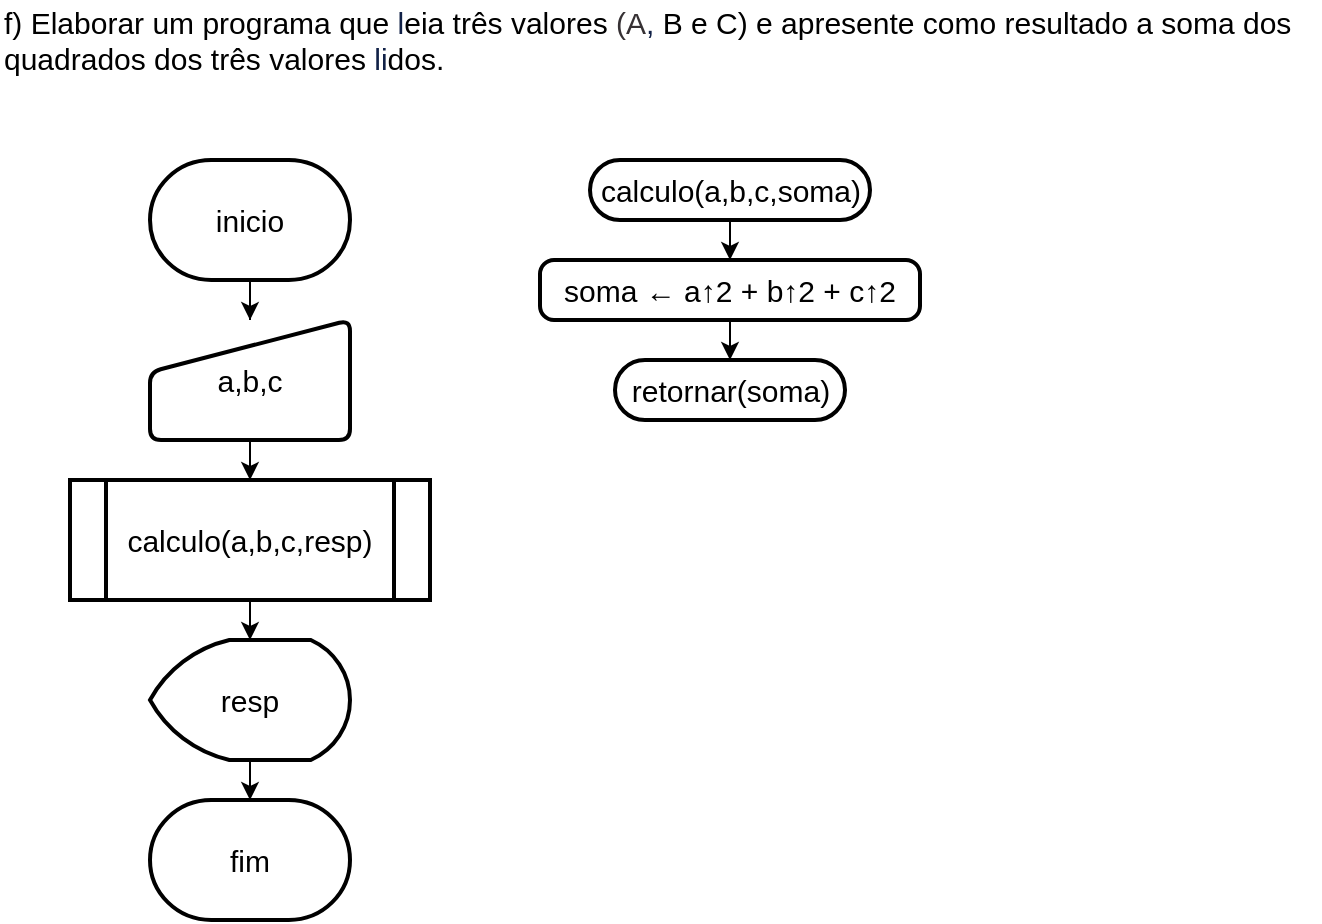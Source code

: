 <mxfile version="19.0.3" type="device"><diagram id="yplmGHDCkhHD8ycmo9DU" name="Página-1"><mxGraphModel dx="1422" dy="865" grid="1" gridSize="10" guides="1" tooltips="1" connect="1" arrows="1" fold="1" page="1" pageScale="1" pageWidth="827" pageHeight="1169" math="0" shadow="0"><root><mxCell id="0"/><mxCell id="1" parent="0"/><mxCell id="sFGBk2K3SArBI13enbfv-1" value="&lt;span class=&quot;fontstyle0&quot; style=&quot;font-size: 15px;&quot;&gt;f) Elaborar um programa que &lt;/span&gt;&lt;span style=&quot;color: rgb(17, 33, 71); font-size: 15px;&quot; class=&quot;fontstyle0&quot;&gt;l&lt;/span&gt;&lt;span class=&quot;fontstyle0&quot; style=&quot;font-size: 15px;&quot;&gt;eia três valores &lt;/span&gt;&lt;span style=&quot;color: rgb(54, 49, 52); font-size: 15px;&quot; class=&quot;fontstyle0&quot;&gt;(A&lt;/span&gt;&lt;span style=&quot;color: rgb(17, 33, 71); font-size: 15px;&quot; class=&quot;fontstyle0&quot;&gt;, &lt;/span&gt;&lt;span class=&quot;fontstyle0&quot; style=&quot;font-size: 15px;&quot;&gt;B e C) e apresente como resultado a soma dos&lt;br style=&quot;font-size: 15px;&quot;&gt;quadrados dos três valores &lt;/span&gt;&lt;span style=&quot;color: rgb(17, 33, 71); font-size: 15px;&quot; class=&quot;fontstyle0&quot;&gt;li&lt;/span&gt;&lt;span class=&quot;fontstyle0&quot; style=&quot;font-size: 15px;&quot;&gt;dos.&lt;/span&gt; " style="text;html=1;align=left;verticalAlign=middle;resizable=0;points=[];autosize=1;strokeColor=none;fillColor=none;fontSize=15;" parent="1" vertex="1"><mxGeometry width="660" height="40" as="geometry"/></mxCell><mxCell id="sFGBk2K3SArBI13enbfv-2" value="retornar(soma)" style="html=1;dashed=0;whitespace=wrap;shape=mxgraph.dfd.start;fontSize=15;strokeWidth=2;" parent="1" vertex="1"><mxGeometry x="307.5" y="180" width="115" height="30" as="geometry"/></mxCell><mxCell id="sFGBk2K3SArBI13enbfv-9" value="" style="edgeStyle=orthogonalEdgeStyle;rounded=0;orthogonalLoop=1;jettySize=auto;html=1;fontSize=15;" parent="1" source="sFGBk2K3SArBI13enbfv-3" target="sFGBk2K3SArBI13enbfv-8" edge="1"><mxGeometry relative="1" as="geometry"/></mxCell><mxCell id="sFGBk2K3SArBI13enbfv-3" value="calculo(a,b,c,soma)" style="html=1;dashed=0;whitespace=wrap;shape=mxgraph.dfd.start;fontSize=15;strokeWidth=2;" parent="1" vertex="1"><mxGeometry x="295" y="80" width="140" height="30" as="geometry"/></mxCell><mxCell id="sFGBk2K3SArBI13enbfv-15" value="" style="edgeStyle=orthogonalEdgeStyle;rounded=0;orthogonalLoop=1;jettySize=auto;html=1;fontSize=15;" parent="1" source="sFGBk2K3SArBI13enbfv-4" target="sFGBk2K3SArBI13enbfv-14" edge="1"><mxGeometry relative="1" as="geometry"/></mxCell><mxCell id="sFGBk2K3SArBI13enbfv-4" value="a,b,c" style="html=1;strokeWidth=2;shape=manualInput;whiteSpace=wrap;rounded=1;size=26;arcSize=11;fontSize=15;" parent="1" vertex="1"><mxGeometry x="75" y="160" width="100" height="60" as="geometry"/></mxCell><mxCell id="on5GT6nXgncpPEHd_nfC-2" value="" style="edgeStyle=orthogonalEdgeStyle;rounded=0;orthogonalLoop=1;jettySize=auto;html=1;" edge="1" parent="1" source="sFGBk2K3SArBI13enbfv-5" target="sFGBk2K3SArBI13enbfv-6"><mxGeometry relative="1" as="geometry"/></mxCell><mxCell id="sFGBk2K3SArBI13enbfv-5" value="resp" style="strokeWidth=2;html=1;shape=mxgraph.flowchart.display;whiteSpace=wrap;fontSize=15;" parent="1" vertex="1"><mxGeometry x="75" y="320" width="100" height="60" as="geometry"/></mxCell><mxCell id="sFGBk2K3SArBI13enbfv-6" value="fim" style="strokeWidth=2;html=1;shape=mxgraph.flowchart.terminator;whiteSpace=wrap;fontSize=15;" parent="1" vertex="1"><mxGeometry x="75" y="400" width="100" height="60" as="geometry"/></mxCell><mxCell id="sFGBk2K3SArBI13enbfv-12" value="" style="edgeStyle=orthogonalEdgeStyle;rounded=0;orthogonalLoop=1;jettySize=auto;html=1;fontSize=15;" parent="1" source="sFGBk2K3SArBI13enbfv-7" target="sFGBk2K3SArBI13enbfv-4" edge="1"><mxGeometry relative="1" as="geometry"/></mxCell><mxCell id="sFGBk2K3SArBI13enbfv-7" value="inicio" style="strokeWidth=2;html=1;shape=mxgraph.flowchart.terminator;whiteSpace=wrap;fontSize=15;" parent="1" vertex="1"><mxGeometry x="75" y="80" width="100" height="60" as="geometry"/></mxCell><mxCell id="on5GT6nXgncpPEHd_nfC-4" value="" style="edgeStyle=orthogonalEdgeStyle;rounded=0;orthogonalLoop=1;jettySize=auto;html=1;" edge="1" parent="1" source="sFGBk2K3SArBI13enbfv-8" target="sFGBk2K3SArBI13enbfv-2"><mxGeometry relative="1" as="geometry"/></mxCell><mxCell id="sFGBk2K3SArBI13enbfv-8" value="soma ← a↑2 + b↑2 + c↑2" style="rounded=1;whiteSpace=wrap;html=1;absoluteArcSize=1;arcSize=14;strokeWidth=2;fontSize=15;" parent="1" vertex="1"><mxGeometry x="270" y="130" width="190" height="30" as="geometry"/></mxCell><mxCell id="on5GT6nXgncpPEHd_nfC-1" value="" style="edgeStyle=orthogonalEdgeStyle;rounded=0;orthogonalLoop=1;jettySize=auto;html=1;" edge="1" parent="1" source="sFGBk2K3SArBI13enbfv-14" target="sFGBk2K3SArBI13enbfv-5"><mxGeometry relative="1" as="geometry"/></mxCell><mxCell id="sFGBk2K3SArBI13enbfv-14" value="calculo(a,b,c,resp)" style="shape=process;whiteSpace=wrap;html=1;backgroundOutline=1;fontSize=15;strokeWidth=2;rounded=1;arcSize=0;" parent="1" vertex="1"><mxGeometry x="35" y="240" width="180" height="60" as="geometry"/></mxCell></root></mxGraphModel></diagram></mxfile>